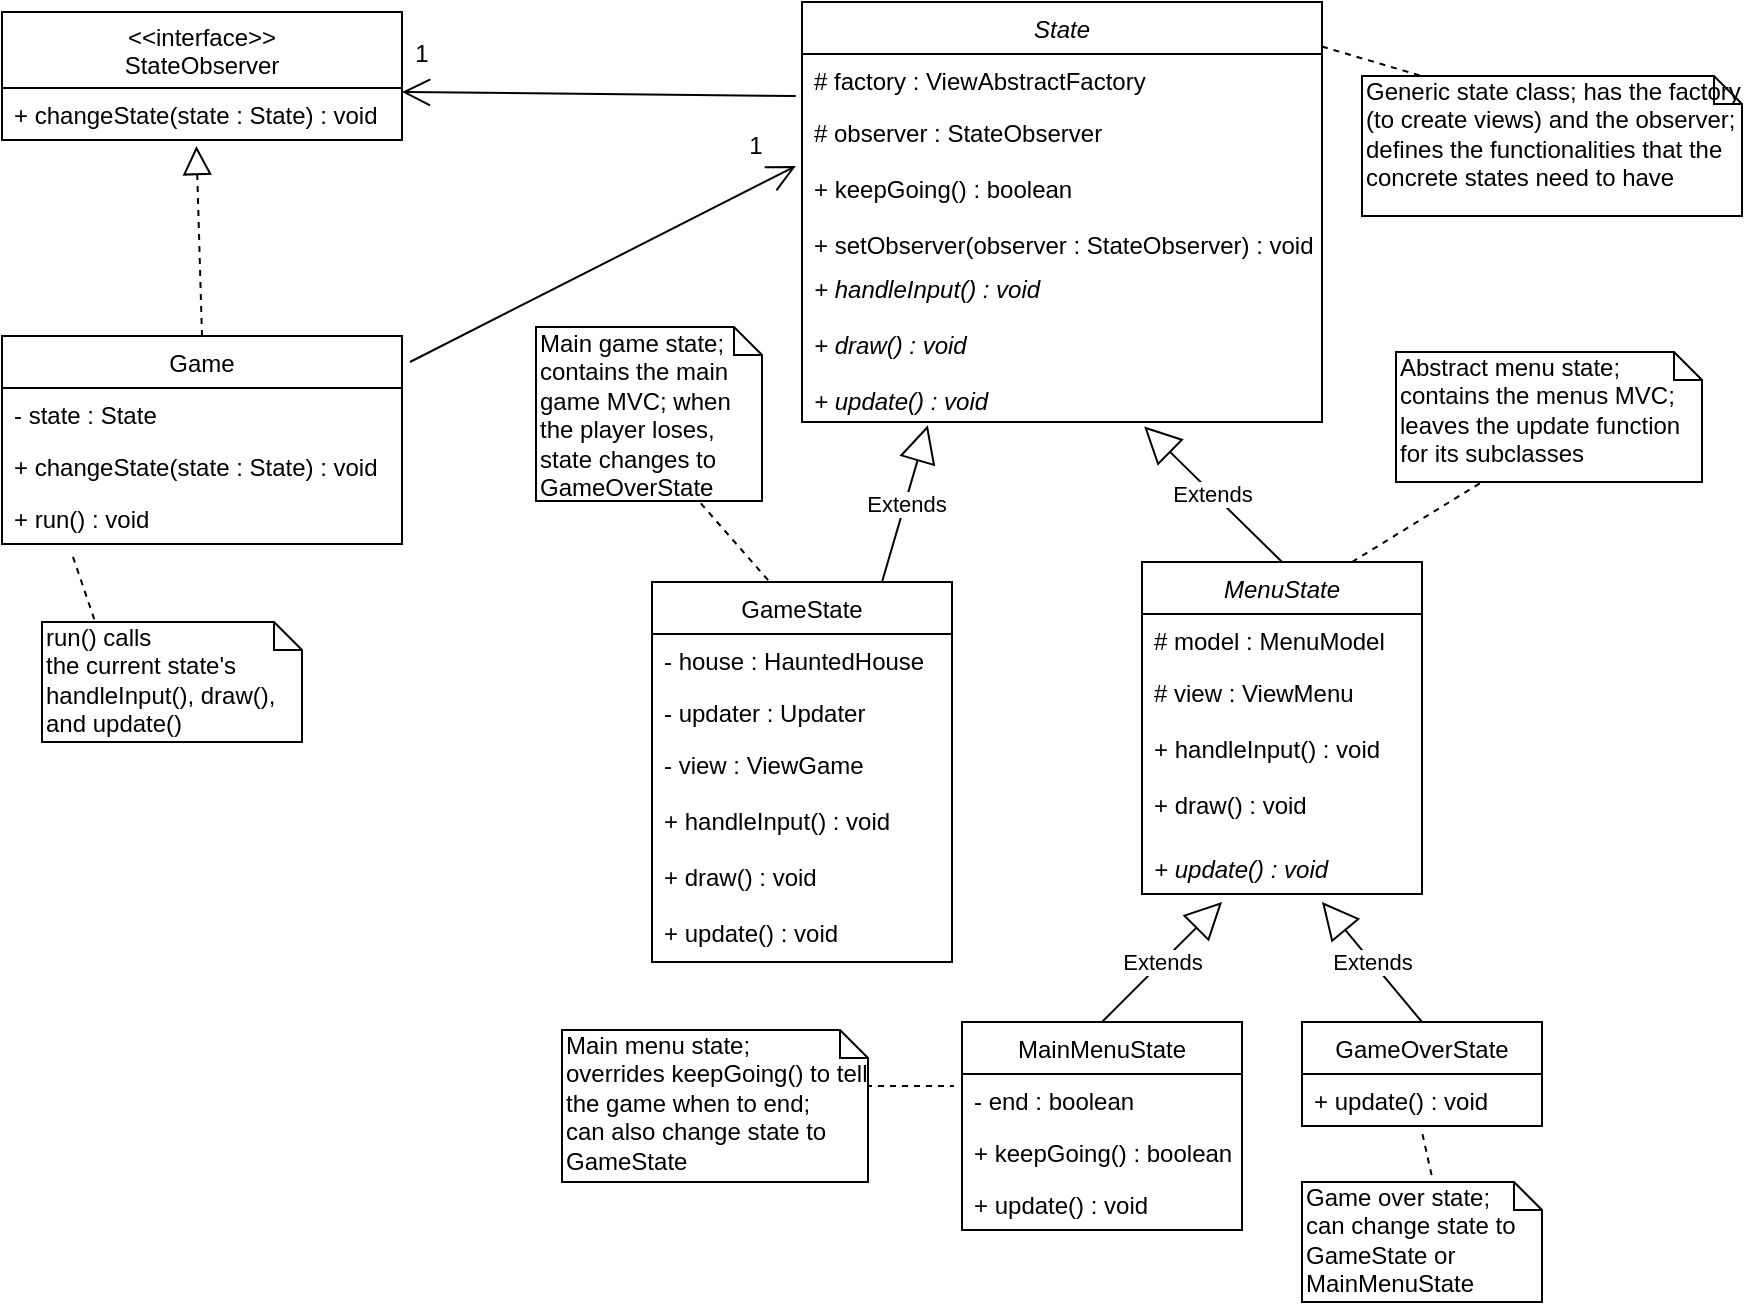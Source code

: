 <mxfile version="10.7.3" type="device"><diagram id="gAtl8n9yWw21wE4dGnIB" name="Page-1"><mxGraphModel dx="918" dy="648" grid="1" gridSize="10" guides="1" tooltips="1" connect="1" arrows="1" fold="1" page="1" pageScale="1" pageWidth="827" pageHeight="1169" math="0" shadow="0"><root><mxCell id="0"/><mxCell id="1" parent="0"/><mxCell id="oMQBqTTEuII-g0Nkvs0I-1" value="Game" style="swimlane;fontStyle=0;childLayout=stackLayout;horizontal=1;startSize=26;fillColor=none;horizontalStack=0;resizeParent=1;resizeParentMax=0;resizeLast=0;collapsible=1;marginBottom=0;" vertex="1" parent="1"><mxGeometry x="30" y="257" width="200" height="104" as="geometry"/></mxCell><mxCell id="oMQBqTTEuII-g0Nkvs0I-2" value="- state : State" style="text;strokeColor=none;fillColor=none;align=left;verticalAlign=top;spacingLeft=4;spacingRight=4;overflow=hidden;rotatable=0;points=[[0,0.5],[1,0.5]];portConstraint=eastwest;" vertex="1" parent="oMQBqTTEuII-g0Nkvs0I-1"><mxGeometry y="26" width="200" height="26" as="geometry"/></mxCell><mxCell id="oMQBqTTEuII-g0Nkvs0I-3" value="+ changeState(state : State) : void" style="text;strokeColor=none;fillColor=none;align=left;verticalAlign=top;spacingLeft=4;spacingRight=4;overflow=hidden;rotatable=0;points=[[0,0.5],[1,0.5]];portConstraint=eastwest;" vertex="1" parent="oMQBqTTEuII-g0Nkvs0I-1"><mxGeometry y="52" width="200" height="26" as="geometry"/></mxCell><mxCell id="oMQBqTTEuII-g0Nkvs0I-4" value="+ run() : void" style="text;strokeColor=none;fillColor=none;align=left;verticalAlign=top;spacingLeft=4;spacingRight=4;overflow=hidden;rotatable=0;points=[[0,0.5],[1,0.5]];portConstraint=eastwest;" vertex="1" parent="oMQBqTTEuII-g0Nkvs0I-1"><mxGeometry y="78" width="200" height="26" as="geometry"/></mxCell><mxCell id="oMQBqTTEuII-g0Nkvs0I-5" value="&#10;&lt;&lt;interface&gt;&gt;&#10;StateObserver&#10;" style="swimlane;fontStyle=0;childLayout=stackLayout;horizontal=1;startSize=38;fillColor=none;horizontalStack=0;resizeParent=1;resizeParentMax=0;resizeLast=0;collapsible=1;marginBottom=0;" vertex="1" parent="1"><mxGeometry x="30" y="95" width="200" height="64" as="geometry"/></mxCell><mxCell id="oMQBqTTEuII-g0Nkvs0I-6" value="+ changeState(state : State) : void" style="text;strokeColor=none;fillColor=none;align=left;verticalAlign=top;spacingLeft=4;spacingRight=4;overflow=hidden;rotatable=0;points=[[0,0.5],[1,0.5]];portConstraint=eastwest;" vertex="1" parent="oMQBqTTEuII-g0Nkvs0I-5"><mxGeometry y="38" width="200" height="26" as="geometry"/></mxCell><mxCell id="oMQBqTTEuII-g0Nkvs0I-9" value="" style="endArrow=block;dashed=1;endFill=0;endSize=12;html=1;entryX=0.486;entryY=1.115;entryDx=0;entryDy=0;entryPerimeter=0;exitX=0.5;exitY=0;exitDx=0;exitDy=0;" edge="1" parent="1" source="oMQBqTTEuII-g0Nkvs0I-1" target="oMQBqTTEuII-g0Nkvs0I-6"><mxGeometry width="160" relative="1" as="geometry"><mxPoint x="138" y="270" as="sourcePoint"/><mxPoint x="260" y="260" as="targetPoint"/></mxGeometry></mxCell><mxCell id="oMQBqTTEuII-g0Nkvs0I-11" value="" style="endArrow=none;dashed=1;html=1;entryX=0.175;entryY=1.192;entryDx=0;entryDy=0;entryPerimeter=0;" edge="1" parent="1" target="oMQBqTTEuII-g0Nkvs0I-4"><mxGeometry width="50" height="50" relative="1" as="geometry"><mxPoint x="80" y="410" as="sourcePoint"/><mxPoint x="110" y="420" as="targetPoint"/></mxGeometry></mxCell><mxCell id="oMQBqTTEuII-g0Nkvs0I-12" value="run() calls&lt;br&gt;the current state's&lt;br&gt;handleInput(), draw(), and update()&lt;br&gt;" style="shape=note;whiteSpace=wrap;html=1;size=14;verticalAlign=top;align=left;spacingTop=-6;" vertex="1" parent="1"><mxGeometry x="50" y="400" width="130" height="60" as="geometry"/></mxCell><mxCell id="oMQBqTTEuII-g0Nkvs0I-13" value="" style="endArrow=open;endFill=1;endSize=12;html=1;exitX=1.02;exitY=0.125;exitDx=0;exitDy=0;exitPerimeter=0;entryX=-0.012;entryY=0.385;entryDx=0;entryDy=0;entryPerimeter=0;" edge="1" parent="1" source="oMQBqTTEuII-g0Nkvs0I-1" target="oMQBqTTEuII-g0Nkvs0I-19"><mxGeometry width="160" relative="1" as="geometry"><mxPoint x="230" y="130" as="sourcePoint"/><mxPoint x="420" y="180" as="targetPoint"/></mxGeometry></mxCell><mxCell id="oMQBqTTEuII-g0Nkvs0I-14" value="1" style="text;html=1;strokeColor=none;fillColor=none;align=center;verticalAlign=middle;whiteSpace=wrap;rounded=0;" vertex="1" parent="1"><mxGeometry x="220" y="106" width="40" height="20" as="geometry"/></mxCell><mxCell id="oMQBqTTEuII-g0Nkvs0I-17" value="State" style="swimlane;fontStyle=2;childLayout=stackLayout;horizontal=1;startSize=26;fillColor=none;horizontalStack=0;resizeParent=1;resizeParentMax=0;resizeLast=0;collapsible=1;marginBottom=0;" vertex="1" parent="1"><mxGeometry x="430" y="90" width="260" height="210" as="geometry"/></mxCell><mxCell id="oMQBqTTEuII-g0Nkvs0I-18" value="# factory : ViewAbstractFactory" style="text;strokeColor=none;fillColor=none;align=left;verticalAlign=top;spacingLeft=4;spacingRight=4;overflow=hidden;rotatable=0;points=[[0,0.5],[1,0.5]];portConstraint=eastwest;" vertex="1" parent="oMQBqTTEuII-g0Nkvs0I-17"><mxGeometry y="26" width="260" height="26" as="geometry"/></mxCell><mxCell id="oMQBqTTEuII-g0Nkvs0I-19" value="# observer : StateObserver&#10;&#10;+ keepGoing() : boolean&#10;&#10;+ setObserver(observer : StateObserver) : void&#10;" style="text;strokeColor=none;fillColor=none;align=left;verticalAlign=top;spacingLeft=4;spacingRight=4;overflow=hidden;rotatable=0;points=[[0,0.5],[1,0.5]];portConstraint=eastwest;" vertex="1" parent="oMQBqTTEuII-g0Nkvs0I-17"><mxGeometry y="52" width="260" height="78" as="geometry"/></mxCell><mxCell id="oMQBqTTEuII-g0Nkvs0I-20" value="+ handleInput() : void&#10;&#10;+ draw() : void&#10;&#10;+ update() : void" style="text;strokeColor=none;fillColor=none;align=left;verticalAlign=top;spacingLeft=4;spacingRight=4;overflow=hidden;rotatable=0;points=[[0,0.5],[1,0.5]];portConstraint=eastwest;fontStyle=2" vertex="1" parent="oMQBqTTEuII-g0Nkvs0I-17"><mxGeometry y="130" width="260" height="80" as="geometry"/></mxCell><mxCell id="oMQBqTTEuII-g0Nkvs0I-21" value="" style="endArrow=none;dashed=1;html=1;exitX=1;exitY=0.106;exitDx=0;exitDy=0;exitPerimeter=0;" edge="1" parent="1" source="oMQBqTTEuII-g0Nkvs0I-17"><mxGeometry width="50" height="50" relative="1" as="geometry"><mxPoint x="730" y="150" as="sourcePoint"/><mxPoint x="750" y="130" as="targetPoint"/></mxGeometry></mxCell><mxCell id="oMQBqTTEuII-g0Nkvs0I-22" value="Generic state class; has the factory (to create views) and the observer; defines the functionalities that the concrete states need to have" style="shape=note;whiteSpace=wrap;html=1;size=14;verticalAlign=top;align=left;spacingTop=-6;" vertex="1" parent="1"><mxGeometry x="710" y="127" width="190" height="70" as="geometry"/></mxCell><mxCell id="oMQBqTTEuII-g0Nkvs0I-23" value="Extends" style="endArrow=block;endSize=16;endFill=0;html=1;entryX=0.242;entryY=1.021;entryDx=0;entryDy=0;entryPerimeter=0;" edge="1" parent="1" target="oMQBqTTEuII-g0Nkvs0I-20"><mxGeometry width="160" relative="1" as="geometry"><mxPoint x="470" y="380" as="sourcePoint"/><mxPoint x="730" y="380" as="targetPoint"/></mxGeometry></mxCell><mxCell id="oMQBqTTEuII-g0Nkvs0I-24" value="GameState" style="swimlane;fontStyle=0;childLayout=stackLayout;horizontal=1;startSize=26;fillColor=none;horizontalStack=0;resizeParent=1;resizeParentMax=0;resizeLast=0;collapsible=1;marginBottom=0;" vertex="1" parent="1"><mxGeometry x="355" y="380" width="150" height="190" as="geometry"/></mxCell><mxCell id="oMQBqTTEuII-g0Nkvs0I-25" value="- house : HauntedHouse" style="text;strokeColor=none;fillColor=none;align=left;verticalAlign=top;spacingLeft=4;spacingRight=4;overflow=hidden;rotatable=0;points=[[0,0.5],[1,0.5]];portConstraint=eastwest;" vertex="1" parent="oMQBqTTEuII-g0Nkvs0I-24"><mxGeometry y="26" width="150" height="26" as="geometry"/></mxCell><mxCell id="oMQBqTTEuII-g0Nkvs0I-26" value="- updater : Updater" style="text;strokeColor=none;fillColor=none;align=left;verticalAlign=top;spacingLeft=4;spacingRight=4;overflow=hidden;rotatable=0;points=[[0,0.5],[1,0.5]];portConstraint=eastwest;" vertex="1" parent="oMQBqTTEuII-g0Nkvs0I-24"><mxGeometry y="52" width="150" height="26" as="geometry"/></mxCell><mxCell id="oMQBqTTEuII-g0Nkvs0I-27" value="- view : ViewGame&#10;&#10;+ handleInput() : void&#10;&#10;+ draw() : void&#10;&#10;+ update() : void&#10;" style="text;strokeColor=none;fillColor=none;align=left;verticalAlign=top;spacingLeft=4;spacingRight=4;overflow=hidden;rotatable=0;points=[[0,0.5],[1,0.5]];portConstraint=eastwest;" vertex="1" parent="oMQBqTTEuII-g0Nkvs0I-24"><mxGeometry y="78" width="150" height="112" as="geometry"/></mxCell><mxCell id="oMQBqTTEuII-g0Nkvs0I-28" value="Extends" style="endArrow=block;endSize=16;endFill=0;html=1;entryX=0.658;entryY=1.028;entryDx=0;entryDy=0;entryPerimeter=0;exitX=0.5;exitY=0;exitDx=0;exitDy=0;" edge="1" parent="1" source="oMQBqTTEuII-g0Nkvs0I-31" target="oMQBqTTEuII-g0Nkvs0I-20"><mxGeometry width="160" relative="1" as="geometry"><mxPoint x="660" y="360" as="sourcePoint"/><mxPoint x="760" y="440" as="targetPoint"/></mxGeometry></mxCell><mxCell id="oMQBqTTEuII-g0Nkvs0I-29" value="" style="endArrow=none;dashed=1;html=1;exitX=0.387;exitY=-0.005;exitDx=0;exitDy=0;exitPerimeter=0;" edge="1" parent="1" source="oMQBqTTEuII-g0Nkvs0I-24"><mxGeometry width="50" height="50" relative="1" as="geometry"><mxPoint x="350" y="350" as="sourcePoint"/><mxPoint x="370" y="330" as="targetPoint"/></mxGeometry></mxCell><mxCell id="oMQBqTTEuII-g0Nkvs0I-30" value="Main game state;&lt;br&gt;contains the main game MVC; when the player loses, state changes to GameOverState&lt;br&gt;" style="shape=note;whiteSpace=wrap;html=1;size=14;verticalAlign=top;align=left;spacingTop=-6;" vertex="1" parent="1"><mxGeometry x="297" y="252.5" width="113" height="87" as="geometry"/></mxCell><mxCell id="oMQBqTTEuII-g0Nkvs0I-31" value="MenuState" style="swimlane;fontStyle=2;childLayout=stackLayout;horizontal=1;startSize=26;fillColor=none;horizontalStack=0;resizeParent=1;resizeParentMax=0;resizeLast=0;collapsible=1;marginBottom=0;" vertex="1" parent="1"><mxGeometry x="600" y="370" width="140" height="166" as="geometry"/></mxCell><mxCell id="oMQBqTTEuII-g0Nkvs0I-32" value="# model : MenuModel" style="text;strokeColor=none;fillColor=none;align=left;verticalAlign=top;spacingLeft=4;spacingRight=4;overflow=hidden;rotatable=0;points=[[0,0.5],[1,0.5]];portConstraint=eastwest;" vertex="1" parent="oMQBqTTEuII-g0Nkvs0I-31"><mxGeometry y="26" width="140" height="26" as="geometry"/></mxCell><mxCell id="oMQBqTTEuII-g0Nkvs0I-33" value="# view : ViewMenu&#10;&#10;+ handleInput() : void&#10;&#10;+ draw() : void&#10;" style="text;strokeColor=none;fillColor=none;align=left;verticalAlign=top;spacingLeft=4;spacingRight=4;overflow=hidden;rotatable=0;points=[[0,0.5],[1,0.5]];portConstraint=eastwest;" vertex="1" parent="oMQBqTTEuII-g0Nkvs0I-31"><mxGeometry y="52" width="140" height="88" as="geometry"/></mxCell><mxCell id="oMQBqTTEuII-g0Nkvs0I-34" value="+ update() : void" style="text;strokeColor=none;fillColor=none;align=left;verticalAlign=top;spacingLeft=4;spacingRight=4;overflow=hidden;rotatable=0;points=[[0,0.5],[1,0.5]];portConstraint=eastwest;fontStyle=2" vertex="1" parent="oMQBqTTEuII-g0Nkvs0I-31"><mxGeometry y="140" width="140" height="26" as="geometry"/></mxCell><mxCell id="oMQBqTTEuII-g0Nkvs0I-35" value="" style="endArrow=none;dashed=1;html=1;exitX=0.75;exitY=0;exitDx=0;exitDy=0;" edge="1" parent="1" source="oMQBqTTEuII-g0Nkvs0I-31"><mxGeometry width="50" height="50" relative="1" as="geometry"><mxPoint x="740" y="370" as="sourcePoint"/><mxPoint x="770" y="330" as="targetPoint"/></mxGeometry></mxCell><mxCell id="oMQBqTTEuII-g0Nkvs0I-36" value="Abstract menu state; contains the menus MVC; leaves the update function for its subclasses" style="shape=note;whiteSpace=wrap;html=1;size=14;verticalAlign=top;align=left;spacingTop=-6;" vertex="1" parent="1"><mxGeometry x="727" y="265" width="153" height="65" as="geometry"/></mxCell><mxCell id="oMQBqTTEuII-g0Nkvs0I-37" value="Extends" style="endArrow=block;endSize=16;endFill=0;html=1;entryX=0.286;entryY=1.154;entryDx=0;entryDy=0;entryPerimeter=0;" edge="1" parent="1" target="oMQBqTTEuII-g0Nkvs0I-34"><mxGeometry width="160" relative="1" as="geometry"><mxPoint x="580" y="600" as="sourcePoint"/><mxPoint x="690" y="640" as="targetPoint"/></mxGeometry></mxCell><mxCell id="oMQBqTTEuII-g0Nkvs0I-38" value="MainMenuState" style="swimlane;fontStyle=0;childLayout=stackLayout;horizontal=1;startSize=26;fillColor=none;horizontalStack=0;resizeParent=1;resizeParentMax=0;resizeLast=0;collapsible=1;marginBottom=0;" vertex="1" parent="1"><mxGeometry x="510" y="600" width="140" height="104" as="geometry"/></mxCell><mxCell id="oMQBqTTEuII-g0Nkvs0I-39" value="- end : boolean" style="text;strokeColor=none;fillColor=none;align=left;verticalAlign=top;spacingLeft=4;spacingRight=4;overflow=hidden;rotatable=0;points=[[0,0.5],[1,0.5]];portConstraint=eastwest;" vertex="1" parent="oMQBqTTEuII-g0Nkvs0I-38"><mxGeometry y="26" width="140" height="26" as="geometry"/></mxCell><mxCell id="oMQBqTTEuII-g0Nkvs0I-40" value="+ keepGoing() : boolean" style="text;strokeColor=none;fillColor=none;align=left;verticalAlign=top;spacingLeft=4;spacingRight=4;overflow=hidden;rotatable=0;points=[[0,0.5],[1,0.5]];portConstraint=eastwest;" vertex="1" parent="oMQBqTTEuII-g0Nkvs0I-38"><mxGeometry y="52" width="140" height="26" as="geometry"/></mxCell><mxCell id="oMQBqTTEuII-g0Nkvs0I-41" value="+ update() : void" style="text;strokeColor=none;fillColor=none;align=left;verticalAlign=top;spacingLeft=4;spacingRight=4;overflow=hidden;rotatable=0;points=[[0,0.5],[1,0.5]];portConstraint=eastwest;" vertex="1" parent="oMQBqTTEuII-g0Nkvs0I-38"><mxGeometry y="78" width="140" height="26" as="geometry"/></mxCell><mxCell id="oMQBqTTEuII-g0Nkvs0I-42" value="Extends" style="endArrow=block;endSize=16;endFill=0;html=1;" edge="1" parent="1"><mxGeometry width="160" relative="1" as="geometry"><mxPoint x="740" y="600" as="sourcePoint"/><mxPoint x="690" y="540" as="targetPoint"/></mxGeometry></mxCell><mxCell id="oMQBqTTEuII-g0Nkvs0I-43" value="GameOverState" style="swimlane;fontStyle=0;childLayout=stackLayout;horizontal=1;startSize=26;fillColor=none;horizontalStack=0;resizeParent=1;resizeParentMax=0;resizeLast=0;collapsible=1;marginBottom=0;" vertex="1" parent="1"><mxGeometry x="680" y="600" width="120" height="52" as="geometry"/></mxCell><mxCell id="oMQBqTTEuII-g0Nkvs0I-44" value="+ update() : void" style="text;strokeColor=none;fillColor=none;align=left;verticalAlign=top;spacingLeft=4;spacingRight=4;overflow=hidden;rotatable=0;points=[[0,0.5],[1,0.5]];portConstraint=eastwest;" vertex="1" parent="oMQBqTTEuII-g0Nkvs0I-43"><mxGeometry y="26" width="120" height="26" as="geometry"/></mxCell><mxCell id="oMQBqTTEuII-g0Nkvs0I-47" value="" style="endArrow=none;dashed=1;html=1;entryX=-0.029;entryY=0.231;entryDx=0;entryDy=0;entryPerimeter=0;" edge="1" parent="1" target="oMQBqTTEuII-g0Nkvs0I-39"><mxGeometry width="50" height="50" relative="1" as="geometry"><mxPoint x="420" y="632" as="sourcePoint"/><mxPoint x="460" y="630" as="targetPoint"/></mxGeometry></mxCell><mxCell id="oMQBqTTEuII-g0Nkvs0I-48" value="Main menu state;&lt;br&gt;overrides keepGoing() to tell the game when to end;&lt;br&gt;can also change state to&amp;nbsp;&lt;br&gt;GameState&lt;br&gt;" style="shape=note;whiteSpace=wrap;html=1;size=14;verticalAlign=top;align=left;spacingTop=-6;" vertex="1" parent="1"><mxGeometry x="310" y="604" width="153" height="76" as="geometry"/></mxCell><mxCell id="oMQBqTTEuII-g0Nkvs0I-49" value="" style="endArrow=none;dashed=1;html=1;entryX=0.5;entryY=1.115;entryDx=0;entryDy=0;entryPerimeter=0;" edge="1" parent="1" target="oMQBqTTEuII-g0Nkvs0I-44"><mxGeometry width="50" height="50" relative="1" as="geometry"><mxPoint x="750" y="700" as="sourcePoint"/><mxPoint x="800" y="690" as="targetPoint"/></mxGeometry></mxCell><mxCell id="oMQBqTTEuII-g0Nkvs0I-50" value="Game over state;&lt;br&gt;can change state to GameState or MainMenuState&lt;br&gt;" style="shape=note;whiteSpace=wrap;html=1;size=14;verticalAlign=top;align=left;spacingTop=-6;" vertex="1" parent="1"><mxGeometry x="680" y="680" width="120" height="60" as="geometry"/></mxCell><mxCell id="oMQBqTTEuII-g0Nkvs0I-52" value="1" style="text;html=1;strokeColor=none;fillColor=none;align=center;verticalAlign=middle;whiteSpace=wrap;rounded=0;" vertex="1" parent="1"><mxGeometry x="386.5" y="152" width="40" height="20" as="geometry"/></mxCell><mxCell id="oMQBqTTEuII-g0Nkvs0I-55" value="" style="endArrow=open;endFill=1;endSize=12;html=1;entryX=1;entryY=0.077;entryDx=0;entryDy=0;entryPerimeter=0;exitX=-0.012;exitY=0.808;exitDx=0;exitDy=0;exitPerimeter=0;" edge="1" parent="1" source="oMQBqTTEuII-g0Nkvs0I-18" target="oMQBqTTEuII-g0Nkvs0I-6"><mxGeometry width="160" relative="1" as="geometry"><mxPoint x="260" y="170" as="sourcePoint"/><mxPoint x="420" y="170" as="targetPoint"/></mxGeometry></mxCell></root></mxGraphModel></diagram></mxfile>